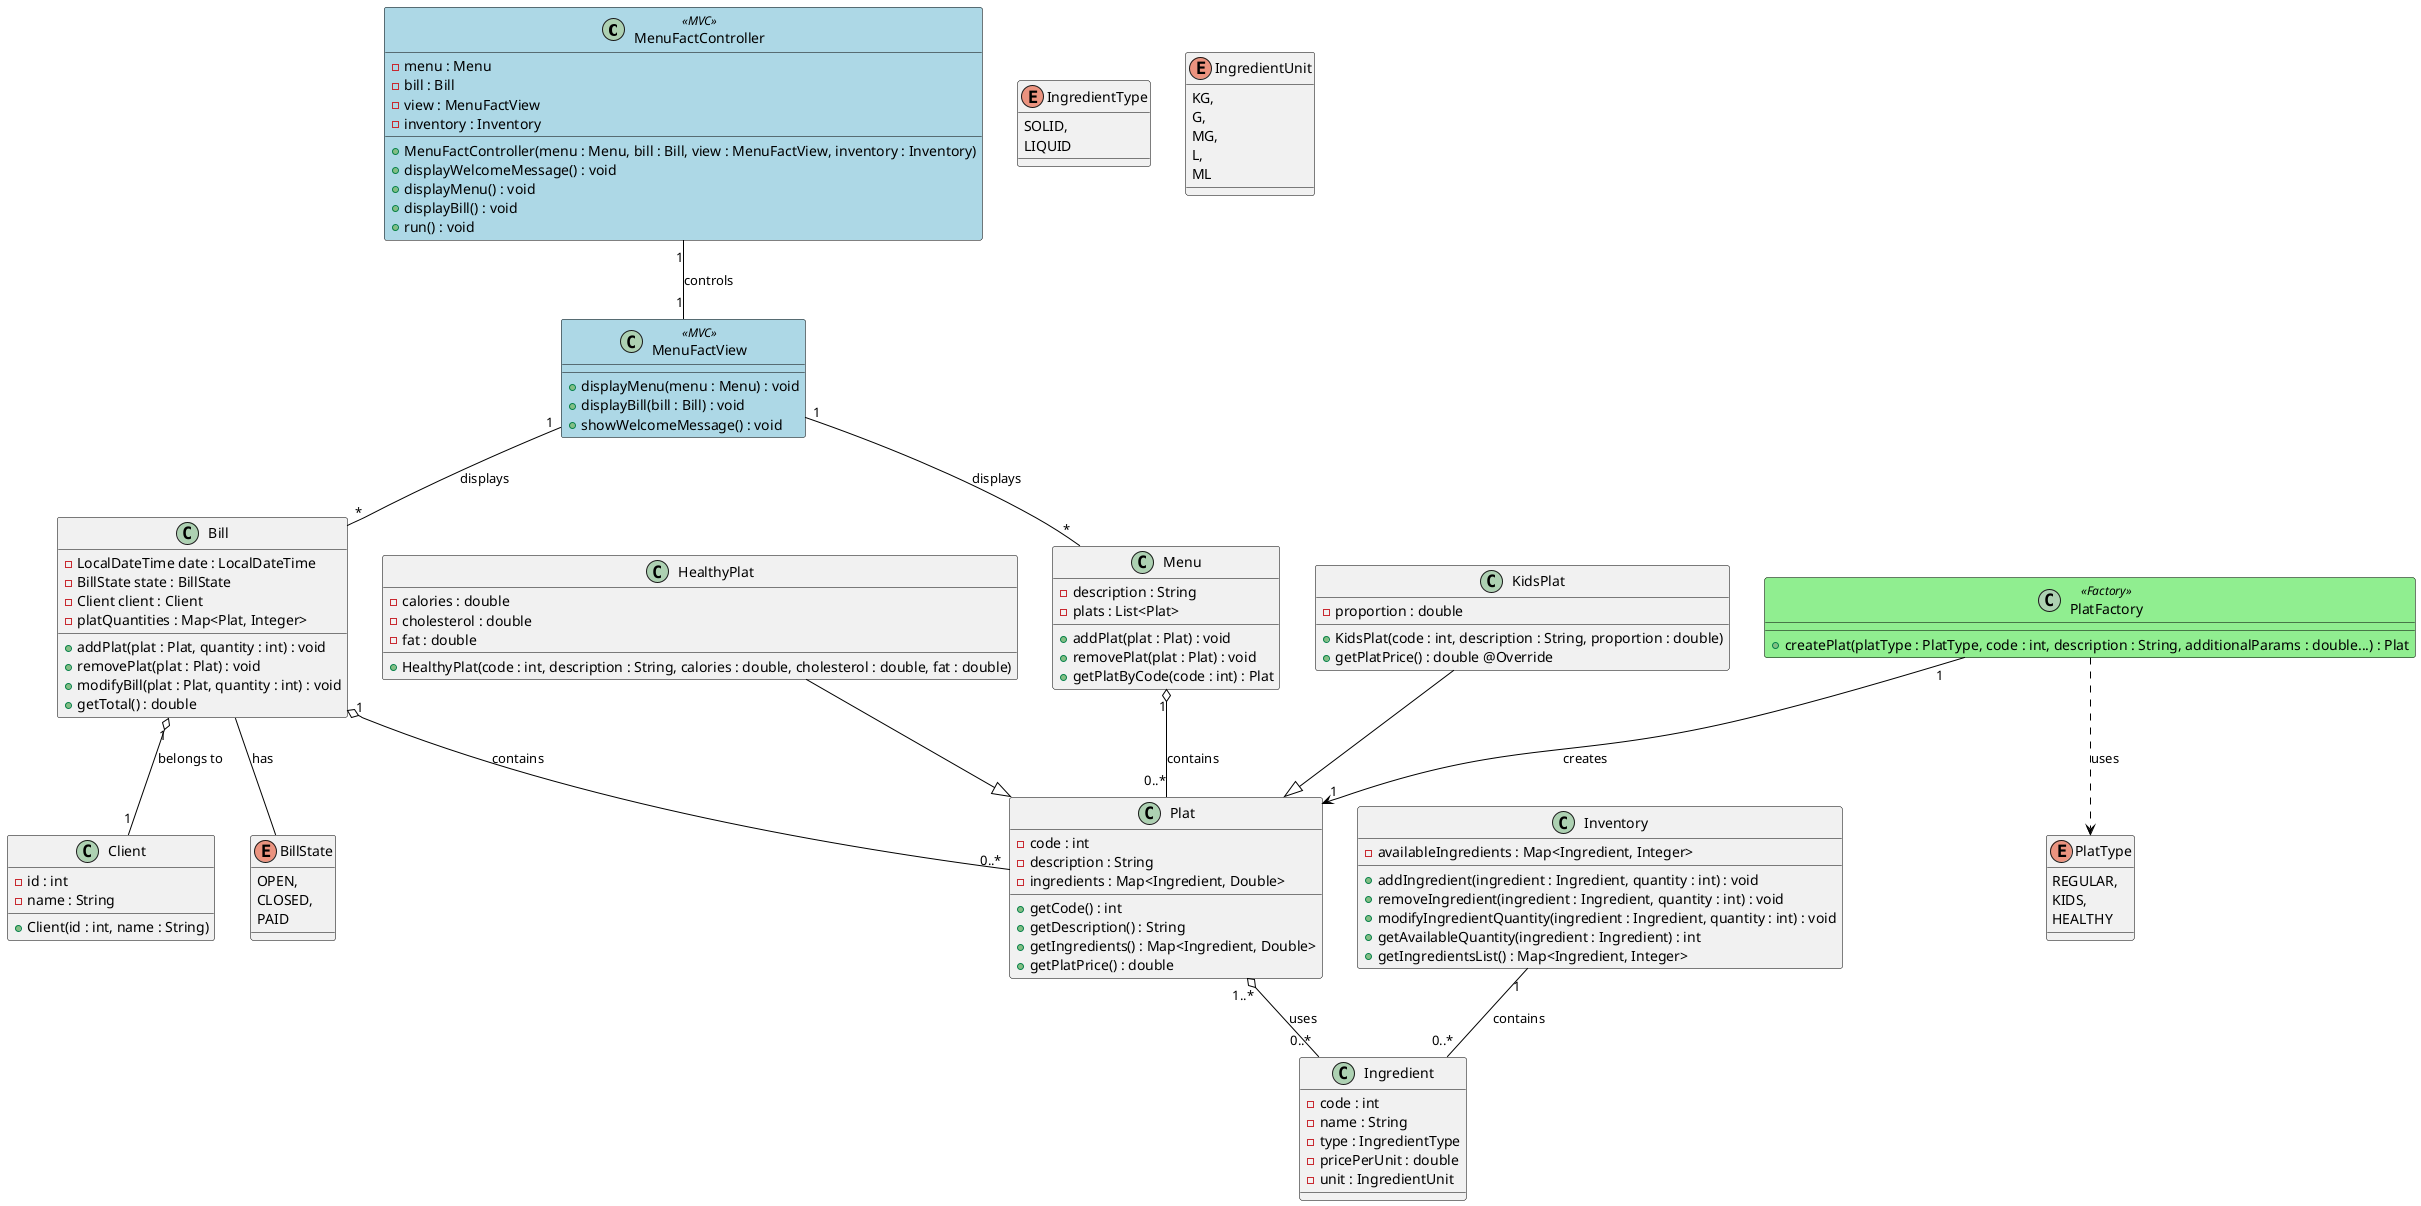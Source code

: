 @startuml menuFact

skinparam class {
    BackgroundColor<<MVC>> LightBlue
    BackgroundColor<<Factory>> LightGreen
    BorderColor black
    ArrowColor black
    ClassFontColor black
}

' // Controller Class (MVC)
class MenuFactController <<MVC>> {
    - menu : Menu
    - bill : Bill
    - view : MenuFactView
    - inventory : Inventory
    + MenuFactController(menu : Menu, bill : Bill, view : MenuFactView, inventory : Inventory)
    + displayWelcomeMessage() : void
    + displayMenu() : void
    + displayBill() : void
    + run() : void
}

' // View Class (MVC)
class MenuFactView <<MVC>> {
    + displayMenu(menu : Menu) : void
    + displayBill(bill : Bill) : void
    + showWelcomeMessage() : void
}

' // Models
class Menu {
    - description : String
    - plats : List<Plat>
    + addPlat(plat : Plat) : void
    + removePlat(plat : Plat) : void
    + getPlatByCode(code : int) : Plat
}

class Bill {
    - LocalDateTime date : LocalDateTime
    - BillState state : BillState
    - Client client : Client
    - platQuantities : Map<Plat, Integer>
    + addPlat(plat : Plat, quantity : int) : void
    + removePlat(plat : Plat) : void
    + modifyBill(plat : Plat, quantity : int) : void
    + getTotal() : double
}

class Plat {
    - code : int
    - description : String
    - ingredients : Map<Ingredient, Double>
    + getCode() : int
    + getDescription() : String
    + getIngredients() : Map<Ingredient, Double>
    + getPlatPrice() : double
}

class KidsPlat {
    - proportion : double
    + KidsPlat(code : int, description : String, proportion : double) 
    + getPlatPrice() : double @Override
}

class HealthyPlat {
    - calories : double
    - cholesterol : double
    - fat : double
    + HealthyPlat(code : int, description : String, calories : double, cholesterol : double, fat : double)
}

class Client {
    - id : int
    - name : String
    + Client(id : int, name : String)
}

class Ingredient {
    - code : int
    - name : String
    - type : IngredientType
    - pricePerUnit : double
    - unit : IngredientUnit
}

class Inventory {
    - availableIngredients : Map<Ingredient, Integer>
    + addIngredient(ingredient : Ingredient, quantity : int) : void
    + removeIngredient(ingredient : Ingredient, quantity : int) : void
    + modifyIngredientQuantity(ingredient : Ingredient, quantity : int) : void
    + getAvailableQuantity(ingredient : Ingredient) : int
    + getIngredientsList() : Map<Ingredient, Integer>
}

enum IngredientType {
    SOLID,
    LIQUID
}

enum IngredientUnit {
    KG,
    G,
    MG,
    L,
    ML
}

enum BillState {
    OPEN,
    CLOSED,
    PAID
}

' // Factory Pattern (Factory)
class PlatFactory <<Factory>> {
    + createPlat(platType : PlatType, code : int, description : String, additionalParams : double...) : Plat
}

enum PlatType {
    REGULAR,
    KIDS,
    HEALTHY
}

' Associations and cardinalities
MenuFactController "1" -- "1" MenuFactView : "controls"
MenuFactView "1" -- "*" Menu : "displays"
MenuFactView "1" -- "*" Bill : "displays"
Menu "1" o-- "0..*" Plat : "contains"
Bill "1" o-- "0..*" Plat : "contains"
Bill "1" o-- "1" Client : "belongs to"
PlatFactory "1" --> "1" Plat : "creates"
PlatFactory ..> PlatType : "uses"
KidsPlat --|> Plat
HealthyPlat --|> Plat
Bill -- BillState : "has"
Inventory "1" -- "0..*" Ingredient : "contains"
Plat "1..*" o-- "0..*" Ingredient : "uses"

@enduml
